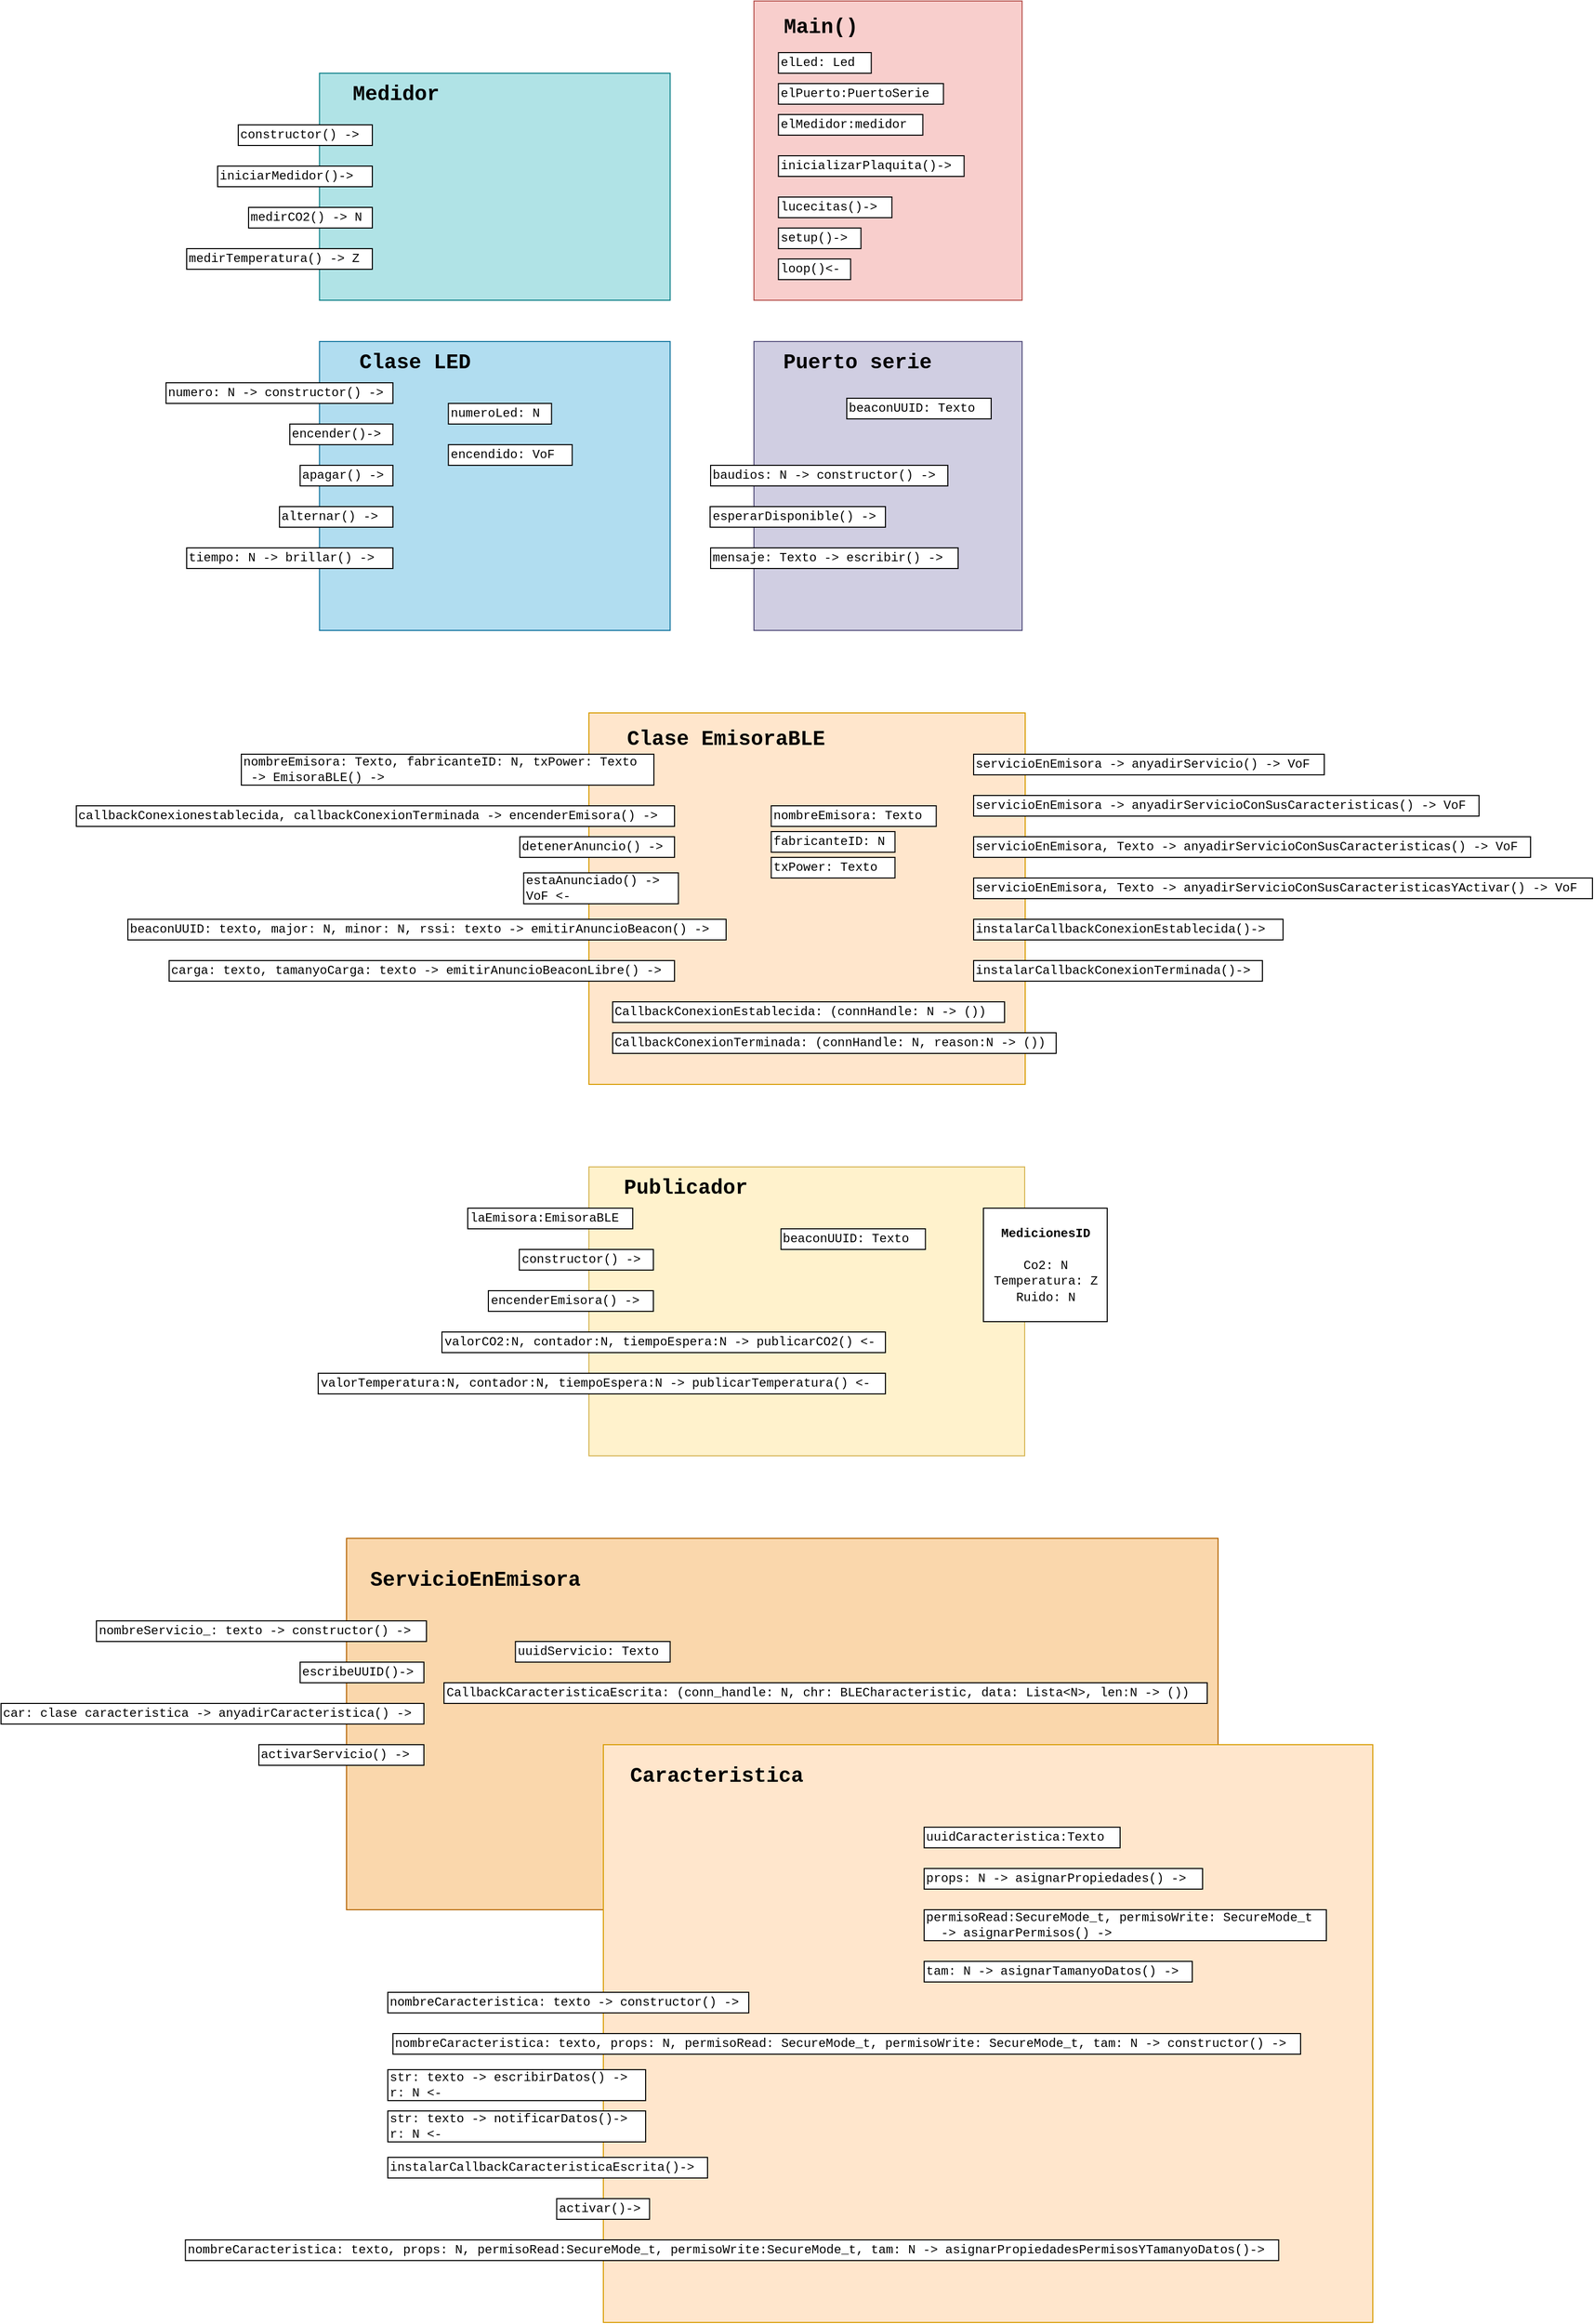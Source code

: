 <mxfile version="15.4.0" type="device"><diagram id="M2sVYF8NnD2imguRpU_u" name="Página-1"><mxGraphModel dx="3372" dy="1018" grid="1" gridSize="10" guides="1" tooltips="1" connect="1" arrows="1" fold="1" page="1" pageScale="1" pageWidth="827" pageHeight="1169" math="0" shadow="0"><root><mxCell id="0"/><mxCell id="1" parent="0"/><mxCell id="skuPp4ozUx7xPaN9Ld6q-2" value="" style="rounded=0;whiteSpace=wrap;html=1;fontFamily=Courier New;align=left;fillColor=#ffe6cc;strokeColor=#d79b00;" parent="1" vertex="1"><mxGeometry x="-1000" y="880" width="423" height="360" as="geometry"/></mxCell><mxCell id="skuPp4ozUx7xPaN9Ld6q-3" value="&lt;font style=&quot;font-size: 20px&quot;&gt;&lt;b&gt;Clase EmisoraBLE&lt;/b&gt;&lt;/font&gt;" style="text;html=1;strokeColor=none;fillColor=none;align=center;verticalAlign=middle;whiteSpace=wrap;rounded=0;fontFamily=Courier New;" parent="1" vertex="1"><mxGeometry x="-977" y="890" width="220" height="30" as="geometry"/></mxCell><mxCell id="skuPp4ozUx7xPaN9Ld6q-4" value="fabricanteID: N" style="rounded=0;whiteSpace=wrap;html=1;autosize=1;align=left;fontFamily=Courier New;" parent="1" vertex="1"><mxGeometry x="-823.25" y="995" width="120" height="20" as="geometry"/></mxCell><mxCell id="skuPp4ozUx7xPaN9Ld6q-5" value="txPower: Texto" style="rounded=0;whiteSpace=wrap;html=1;autosize=1;align=left;fontFamily=Courier New;" parent="1" vertex="1"><mxGeometry x="-823.25" y="1020" width="120" height="20" as="geometry"/></mxCell><mxCell id="skuPp4ozUx7xPaN9Ld6q-6" value="&lt;span&gt;nombreEmisora: Texto,&amp;nbsp;&lt;/span&gt;fabricanteID: N, txPower: Texto&lt;span&gt;&lt;br&gt;&amp;nbsp;-&amp;gt; EmisoraBLE()&amp;nbsp;&lt;/span&gt;-&amp;gt;" style="rounded=0;whiteSpace=wrap;html=1;autosize=1;align=left;fontFamily=Courier New;" parent="1" vertex="1"><mxGeometry x="-1337" y="920" width="400" height="30" as="geometry"/></mxCell><mxCell id="skuPp4ozUx7xPaN9Ld6q-7" value="callbackConexionestablecida, callbackConexionTerminada -&amp;gt; encenderEmisora() -&amp;gt;" style="rounded=0;whiteSpace=wrap;html=1;autosize=1;align=left;fontFamily=Courier New;" parent="1" vertex="1"><mxGeometry x="-1497" y="970" width="580" height="20" as="geometry"/></mxCell><mxCell id="skuPp4ozUx7xPaN9Ld6q-9" value="nombreEmisora: Texto" style="rounded=0;whiteSpace=wrap;html=1;autosize=1;align=left;fontFamily=Courier New;" parent="1" vertex="1"><mxGeometry x="-823.25" y="970" width="160" height="20" as="geometry"/></mxCell><mxCell id="skuPp4ozUx7xPaN9Ld6q-10" value="detenerAnuncio() -&amp;gt;" style="rounded=0;whiteSpace=wrap;html=1;autosize=1;align=left;fontFamily=Courier New;" parent="1" vertex="1"><mxGeometry x="-1067" y="1000" width="150" height="20" as="geometry"/></mxCell><mxCell id="skuPp4ozUx7xPaN9Ld6q-11" value="estaAnunciado() -&amp;gt;&lt;br&gt;VoF &amp;lt;-" style="rounded=0;whiteSpace=wrap;html=1;autosize=1;align=left;fontFamily=Courier New;" parent="1" vertex="1"><mxGeometry x="-1063.25" y="1035" width="150" height="30" as="geometry"/></mxCell><mxCell id="skuPp4ozUx7xPaN9Ld6q-12" value="beaconUUID: texto, major: N, minor: N, rssi: texto -&amp;gt; emitirAnuncioBeacon() -&amp;gt;" style="rounded=0;whiteSpace=wrap;html=1;autosize=1;align=left;fontFamily=Courier New;" parent="1" vertex="1"><mxGeometry x="-1447" y="1080" width="580" height="20" as="geometry"/></mxCell><mxCell id="skuPp4ozUx7xPaN9Ld6q-13" value="carga: texto, tamanyoCarga: texto -&amp;gt; emitirAnuncioBeaconLibre() -&amp;gt;" style="rounded=0;whiteSpace=wrap;html=1;autosize=1;align=left;fontFamily=Courier New;" parent="1" vertex="1"><mxGeometry x="-1407" y="1120" width="490" height="20" as="geometry"/></mxCell><mxCell id="skuPp4ozUx7xPaN9Ld6q-14" value="servicioEnEmisora -&amp;gt; anyadirServicio() -&amp;gt; VoF" style="rounded=0;whiteSpace=wrap;html=1;autosize=1;align=left;fontFamily=Courier New;" parent="1" vertex="1"><mxGeometry x="-627" y="920" width="340" height="20" as="geometry"/></mxCell><mxCell id="skuPp4ozUx7xPaN9Ld6q-15" value="servicioEnEmisora -&amp;gt; anyadirServicioConSusCaracteristicas() -&amp;gt; VoF" style="rounded=0;whiteSpace=wrap;html=1;autosize=1;align=left;fontFamily=Courier New;" parent="1" vertex="1"><mxGeometry x="-627" y="960" width="490" height="20" as="geometry"/></mxCell><mxCell id="skuPp4ozUx7xPaN9Ld6q-16" value="servicioEnEmisora, Texto -&amp;gt; anyadirServicioConSusCaracteristicas() -&amp;gt; VoF" style="rounded=0;whiteSpace=wrap;html=1;autosize=1;align=left;fontFamily=Courier New;" parent="1" vertex="1"><mxGeometry x="-627" y="1000" width="540" height="20" as="geometry"/></mxCell><mxCell id="skuPp4ozUx7xPaN9Ld6q-17" value="servicioEnEmisora, Texto -&amp;gt;&amp;nbsp;anyadirServicioConSusCaracteristicasYActivar() -&amp;gt; VoF" style="rounded=0;whiteSpace=wrap;html=1;autosize=1;align=left;fontFamily=Courier New;" parent="1" vertex="1"><mxGeometry x="-627" y="1040" width="600" height="20" as="geometry"/></mxCell><mxCell id="skuPp4ozUx7xPaN9Ld6q-18" value="instalarCallbackConexionEstablecida()-&amp;gt;" style="rounded=0;whiteSpace=wrap;html=1;autosize=1;align=left;fontFamily=Courier New;" parent="1" vertex="1"><mxGeometry x="-627" y="1080" width="300" height="20" as="geometry"/></mxCell><mxCell id="skuPp4ozUx7xPaN9Ld6q-19" value="instalarCallbackConexionTerminada()-&amp;gt;" style="rounded=0;whiteSpace=wrap;html=1;autosize=1;align=left;fontFamily=Courier New;" parent="1" vertex="1"><mxGeometry x="-627" y="1120" width="280" height="20" as="geometry"/></mxCell><mxCell id="_fWsSBGF4YuRufQUgbQ4-1" value="" style="rounded=0;whiteSpace=wrap;html=1;fillColor=#b1ddf0;strokeColor=#10739e;" parent="1" vertex="1"><mxGeometry x="-1261.25" y="520" width="340" height="280" as="geometry"/></mxCell><mxCell id="_fWsSBGF4YuRufQUgbQ4-2" value="&lt;font style=&quot;font-size: 20px&quot; face=&quot;Courier New&quot;&gt;&lt;b&gt;Clase LED&lt;/b&gt;&lt;/font&gt;" style="text;html=1;strokeColor=none;fillColor=none;align=center;verticalAlign=middle;whiteSpace=wrap;rounded=0;" parent="1" vertex="1"><mxGeometry x="-1230" y="530" width="123" height="20" as="geometry"/></mxCell><mxCell id="_fWsSBGF4YuRufQUgbQ4-3" value="numeroLed: N" style="rounded=0;whiteSpace=wrap;html=1;autosize=1;align=left;fontFamily=Courier New;" parent="1" vertex="1"><mxGeometry x="-1136.25" y="580" width="100" height="20" as="geometry"/></mxCell><mxCell id="_fWsSBGF4YuRufQUgbQ4-4" value="encendido: VoF" style="rounded=0;whiteSpace=wrap;html=1;autosize=1;align=left;fontFamily=Courier New;" parent="1" vertex="1"><mxGeometry x="-1136.25" y="620" width="120" height="20" as="geometry"/></mxCell><mxCell id="_fWsSBGF4YuRufQUgbQ4-5" value="numero: N -&amp;gt; constructor() -&amp;gt;" style="rounded=0;whiteSpace=wrap;html=1;autosize=1;align=left;fontFamily=Courier New;" parent="1" vertex="1"><mxGeometry x="-1410" y="560" width="220" height="20" as="geometry"/></mxCell><mxCell id="_fWsSBGF4YuRufQUgbQ4-6" value="encender()-&amp;gt;" style="rounded=0;whiteSpace=wrap;html=1;autosize=1;align=left;fontFamily=Courier New;" parent="1" vertex="1"><mxGeometry x="-1290" y="600" width="100" height="20" as="geometry"/></mxCell><mxCell id="_fWsSBGF4YuRufQUgbQ4-7" value="apagar() -&amp;gt;" style="rounded=0;whiteSpace=wrap;html=1;autosize=1;align=left;fontFamily=Courier New;" parent="1" vertex="1"><mxGeometry x="-1280" y="640" width="90" height="20" as="geometry"/></mxCell><mxCell id="_fWsSBGF4YuRufQUgbQ4-8" value="alternar() -&amp;gt;" style="rounded=0;whiteSpace=wrap;html=1;autosize=1;align=left;fontFamily=Courier New;" parent="1" vertex="1"><mxGeometry x="-1300" y="680" width="110" height="20" as="geometry"/></mxCell><mxCell id="_fWsSBGF4YuRufQUgbQ4-9" value="tiempo: N -&amp;gt; brillar() -&amp;gt;" style="rounded=0;whiteSpace=wrap;html=1;autosize=1;align=left;fontFamily=Courier New;" parent="1" vertex="1"><mxGeometry x="-1390" y="720" width="200" height="20" as="geometry"/></mxCell><mxCell id="_fWsSBGF4YuRufQUgbQ4-10" value="" style="rounded=0;whiteSpace=wrap;html=1;fillColor=#b0e3e6;strokeColor=#0e8088;" parent="1" vertex="1"><mxGeometry x="-1261.25" y="260" width="340" height="220" as="geometry"/></mxCell><mxCell id="_fWsSBGF4YuRufQUgbQ4-11" value="&lt;font style=&quot;font-size: 20px&quot; face=&quot;Courier New&quot;&gt;&lt;b&gt;Medidor&lt;/b&gt;&lt;/font&gt;" style="text;html=1;strokeColor=none;fillColor=none;align=center;verticalAlign=middle;whiteSpace=wrap;rounded=0;" parent="1" vertex="1"><mxGeometry x="-1220" y="270" width="66" height="20" as="geometry"/></mxCell><mxCell id="_fWsSBGF4YuRufQUgbQ4-12" value="constructor() -&amp;gt;" style="rounded=0;whiteSpace=wrap;html=1;autosize=1;align=left;fontFamily=Courier New;" parent="1" vertex="1"><mxGeometry x="-1340" y="310" width="130" height="20" as="geometry"/></mxCell><mxCell id="_fWsSBGF4YuRufQUgbQ4-15" value="iniciarMedidor()-&amp;gt;" style="rounded=0;whiteSpace=wrap;html=1;autosize=1;align=left;fontFamily=Courier New;" parent="1" vertex="1"><mxGeometry x="-1360" y="350" width="150" height="20" as="geometry"/></mxCell><mxCell id="_fWsSBGF4YuRufQUgbQ4-16" value="medirCO2() -&amp;gt; N" style="rounded=0;whiteSpace=wrap;html=1;autosize=1;align=left;fontFamily=Courier New;" parent="1" vertex="1"><mxGeometry x="-1330" y="390" width="120" height="20" as="geometry"/></mxCell><mxCell id="_fWsSBGF4YuRufQUgbQ4-17" value="medirTemperatura() -&amp;gt; Z" style="rounded=0;whiteSpace=wrap;html=1;autosize=1;align=left;fontFamily=Courier New;" parent="1" vertex="1"><mxGeometry x="-1390" y="430" width="180" height="20" as="geometry"/></mxCell><mxCell id="_fWsSBGF4YuRufQUgbQ4-18" value="" style="rounded=0;whiteSpace=wrap;html=1;fillColor=#fff2cc;strokeColor=#d6b656;" parent="1" vertex="1"><mxGeometry x="-1000" y="1320" width="422.5" height="280" as="geometry"/></mxCell><mxCell id="_fWsSBGF4YuRufQUgbQ4-19" value="&lt;font style=&quot;font-size: 20px&quot; face=&quot;Courier New&quot;&gt;&lt;b&gt;Publicador&lt;/b&gt;&lt;/font&gt;" style="text;html=1;strokeColor=none;fillColor=none;align=center;verticalAlign=middle;whiteSpace=wrap;rounded=0;" parent="1" vertex="1"><mxGeometry x="-939" y="1330" width="66" height="20" as="geometry"/></mxCell><mxCell id="aWFJ5nfd0hVSankRPf2X-1" value="beaconUUID: Texto" style="rounded=0;whiteSpace=wrap;html=1;autosize=1;align=left;fontFamily=Courier New;" parent="1" vertex="1"><mxGeometry x="-813.75" y="1380" width="140" height="20" as="geometry"/></mxCell><mxCell id="aWFJ5nfd0hVSankRPf2X-2" value="laEmisora:EmisoraBLE" style="rounded=0;whiteSpace=wrap;html=1;autosize=1;align=left;fontFamily=Courier New;" parent="1" vertex="1"><mxGeometry x="-1117.5" y="1360" width="160" height="20" as="geometry"/></mxCell><mxCell id="aWFJ5nfd0hVSankRPf2X-3" value="&lt;span&gt;&lt;font face=&quot;Courier New&quot;&gt;&lt;b&gt;MedicionesID&lt;br&gt;&lt;/b&gt;&lt;br&gt;Co2: N&lt;br&gt;Temperatura: Z&lt;br&gt;Ruido: N&lt;/font&gt;&lt;br&gt;&lt;/span&gt;" style="rounded=0;whiteSpace=wrap;html=1;" parent="1" vertex="1"><mxGeometry x="-617.5" y="1360" width="120" height="110" as="geometry"/></mxCell><mxCell id="aWFJ5nfd0hVSankRPf2X-5" value="constructor() -&amp;gt;" style="rounded=0;whiteSpace=wrap;html=1;autosize=1;align=left;fontFamily=Courier New;" parent="1" vertex="1"><mxGeometry x="-1067.5" y="1400" width="130" height="20" as="geometry"/></mxCell><mxCell id="aWFJ5nfd0hVSankRPf2X-6" value="encenderEmisora() -&amp;gt;" style="rounded=0;whiteSpace=wrap;html=1;autosize=1;align=left;fontFamily=Courier New;" parent="1" vertex="1"><mxGeometry x="-1097.5" y="1440" width="160" height="20" as="geometry"/></mxCell><mxCell id="aWFJ5nfd0hVSankRPf2X-7" value="valorCO2:N, contador:N, tiempoEspera:N -&amp;gt; publicarCO2() &amp;lt;-" style="rounded=0;whiteSpace=wrap;html=1;autosize=1;align=left;fontFamily=Courier New;" parent="1" vertex="1"><mxGeometry x="-1142.5" y="1480" width="430" height="20" as="geometry"/></mxCell><mxCell id="aWFJ5nfd0hVSankRPf2X-8" value="valorTemperatura:N, contador:N, tiempoEspera:N -&amp;gt; publicarTemperatura() &amp;lt;-" style="rounded=0;whiteSpace=wrap;html=1;autosize=1;align=left;fontFamily=Courier New;" parent="1" vertex="1"><mxGeometry x="-1262.5" y="1520" width="550" height="20" as="geometry"/></mxCell><mxCell id="aWFJ5nfd0hVSankRPf2X-9" value="" style="rounded=0;whiteSpace=wrap;html=1;fillColor=#d0cee2;strokeColor=#56517e;" parent="1" vertex="1"><mxGeometry x="-840" y="520" width="260" height="280" as="geometry"/></mxCell><mxCell id="aWFJ5nfd0hVSankRPf2X-10" value="&lt;font style=&quot;font-size: 20px&quot; face=&quot;Courier New&quot;&gt;&lt;b&gt;Puerto serie&lt;/b&gt;&lt;/font&gt;" style="text;html=1;strokeColor=none;fillColor=none;align=center;verticalAlign=middle;whiteSpace=wrap;rounded=0;" parent="1" vertex="1"><mxGeometry x="-816.25" y="530" width="153" height="20" as="geometry"/></mxCell><mxCell id="aWFJ5nfd0hVSankRPf2X-11" value="beaconUUID: Texto" style="rounded=0;whiteSpace=wrap;html=1;autosize=1;align=left;fontFamily=Courier New;" parent="1" vertex="1"><mxGeometry x="-750" y="575" width="140" height="20" as="geometry"/></mxCell><mxCell id="aWFJ5nfd0hVSankRPf2X-13" value="baudios: N -&amp;gt; constructor() -&amp;gt;" style="rounded=0;whiteSpace=wrap;html=1;autosize=1;align=left;fontFamily=Courier New;" parent="1" vertex="1"><mxGeometry x="-882" y="640" width="230" height="20" as="geometry"/></mxCell><mxCell id="aWFJ5nfd0hVSankRPf2X-14" value="esperarDisponible() -&amp;gt;" style="rounded=0;whiteSpace=wrap;html=1;autosize=1;align=left;fontFamily=Courier New;" parent="1" vertex="1"><mxGeometry x="-882.5" y="680" width="170" height="20" as="geometry"/></mxCell><mxCell id="aWFJ5nfd0hVSankRPf2X-15" value="mensaje: Texto -&amp;gt; escribir() -&amp;gt;" style="rounded=0;whiteSpace=wrap;html=1;autosize=1;align=left;fontFamily=Courier New;" parent="1" vertex="1"><mxGeometry x="-882" y="720" width="240" height="20" as="geometry"/></mxCell><mxCell id="PPlGf1Rj7ujkulU8q8bD-1" value="" style="rounded=0;whiteSpace=wrap;html=1;fillColor=#fad7ac;strokeColor=#b46504;" parent="1" vertex="1"><mxGeometry x="-1235" y="1680" width="845" height="360" as="geometry"/></mxCell><mxCell id="PPlGf1Rj7ujkulU8q8bD-2" value="&lt;font face=&quot;Courier New&quot;&gt;&lt;span style=&quot;font-size: 20px&quot;&gt;&lt;b&gt;ServicioEnEmisora&lt;/b&gt;&lt;/span&gt;&lt;/font&gt;" style="text;html=1;strokeColor=none;fillColor=none;align=center;verticalAlign=middle;whiteSpace=wrap;rounded=0;" parent="1" vertex="1"><mxGeometry x="-1220" y="1710" width="220" height="20" as="geometry"/></mxCell><mxCell id="PPlGf1Rj7ujkulU8q8bD-3" value="" style="rounded=0;whiteSpace=wrap;html=1;fillColor=#ffe6cc;strokeColor=#d79b00;" parent="1" vertex="1"><mxGeometry x="-986" y="1880" width="746" height="560" as="geometry"/></mxCell><mxCell id="PPlGf1Rj7ujkulU8q8bD-4" value="&lt;font face=&quot;Courier New&quot;&gt;&lt;span style=&quot;font-size: 20px&quot;&gt;&lt;b&gt;Caracteristica&lt;/b&gt;&lt;/span&gt;&lt;/font&gt;" style="text;html=1;strokeColor=none;fillColor=none;align=center;verticalAlign=middle;whiteSpace=wrap;rounded=0;" parent="1" vertex="1"><mxGeometry x="-971.25" y="1900" width="190" height="20" as="geometry"/></mxCell><mxCell id="PPlGf1Rj7ujkulU8q8bD-5" value="uuidCaracteristica:Texto" style="rounded=0;whiteSpace=wrap;html=1;autosize=1;align=left;fontFamily=Courier New;" parent="1" vertex="1"><mxGeometry x="-675" y="1960" width="190" height="20" as="geometry"/></mxCell><mxCell id="PPlGf1Rj7ujkulU8q8bD-6" value="nombreCaracteristica: texto -&amp;gt; constructor() -&amp;gt;" style="rounded=0;whiteSpace=wrap;html=1;autosize=1;align=left;fontFamily=Courier New;" parent="1" vertex="1"><mxGeometry x="-1195" y="2120" width="350" height="20" as="geometry"/></mxCell><mxCell id="PPlGf1Rj7ujkulU8q8bD-8" value="props: N -&amp;gt; asignarPropiedades() -&amp;gt;" style="rounded=0;whiteSpace=wrap;html=1;autosize=1;align=left;fontFamily=Courier New;" parent="1" vertex="1"><mxGeometry x="-675" y="2000" width="270" height="20" as="geometry"/></mxCell><mxCell id="PPlGf1Rj7ujkulU8q8bD-9" value="permisoRead:SecureMode_t, permisoWrite: SecureMode_t&lt;br&gt;&amp;nbsp; -&amp;gt; asignarPermisos() -&amp;gt;" style="rounded=0;whiteSpace=wrap;html=1;autosize=1;align=left;fontFamily=Courier New;" parent="1" vertex="1"><mxGeometry x="-675" y="2040" width="390" height="30" as="geometry"/></mxCell><mxCell id="PPlGf1Rj7ujkulU8q8bD-10" value="tam: N -&amp;gt; asignarTamanyoDatos() -&amp;gt;" style="rounded=0;whiteSpace=wrap;html=1;autosize=1;align=left;fontFamily=Courier New;" parent="1" vertex="1"><mxGeometry x="-675" y="2090" width="260" height="20" as="geometry"/></mxCell><mxCell id="PPlGf1Rj7ujkulU8q8bD-12" value="str: texto -&amp;gt; escribirDatos() -&amp;gt;&lt;br&gt;r: N &amp;lt;-&amp;nbsp;" style="rounded=0;whiteSpace=wrap;html=1;autosize=1;align=left;fontFamily=Courier New;" parent="1" vertex="1"><mxGeometry x="-1195" y="2195" width="250" height="30" as="geometry"/></mxCell><mxCell id="PPlGf1Rj7ujkulU8q8bD-13" value="str: texto -&amp;gt; notificarDatos()-&amp;gt;&lt;br&gt;r: N &amp;lt;-&amp;nbsp;" style="rounded=0;whiteSpace=wrap;html=1;autosize=1;align=left;fontFamily=Courier New;" parent="1" vertex="1"><mxGeometry x="-1195" y="2235" width="250" height="30" as="geometry"/></mxCell><mxCell id="PPlGf1Rj7ujkulU8q8bD-14" value="instalarCallbackCaracteristicaEscrita()-&amp;gt;" style="rounded=0;whiteSpace=wrap;html=1;autosize=1;align=left;fontFamily=Courier New;" parent="1" vertex="1"><mxGeometry x="-1195" y="2280" width="310" height="20" as="geometry"/></mxCell><mxCell id="PPlGf1Rj7ujkulU8q8bD-15" value="activar()-&amp;gt;" style="rounded=0;whiteSpace=wrap;html=1;autosize=1;align=left;fontFamily=Courier New;" parent="1" vertex="1"><mxGeometry x="-1031.25" y="2320" width="90" height="20" as="geometry"/></mxCell><mxCell id="PPlGf1Rj7ujkulU8q8bD-16" value="uuidServicio: Texto" style="rounded=0;whiteSpace=wrap;html=1;autosize=1;align=left;fontFamily=Courier New;" parent="1" vertex="1"><mxGeometry x="-1071.25" y="1780" width="150" height="20" as="geometry"/></mxCell><mxCell id="PPlGf1Rj7ujkulU8q8bD-17" value="nombreServicio_: texto -&amp;gt; constructor() -&amp;gt;" style="rounded=0;whiteSpace=wrap;html=1;autosize=1;align=left;fontFamily=Courier New;" parent="1" vertex="1"><mxGeometry x="-1477.5" y="1760" width="320" height="20" as="geometry"/></mxCell><mxCell id="PPlGf1Rj7ujkulU8q8bD-18" value="escribeUUID()-&amp;gt;" style="rounded=0;whiteSpace=wrap;html=1;autosize=1;align=left;fontFamily=Courier New;" parent="1" vertex="1"><mxGeometry x="-1280" y="1800" width="120" height="20" as="geometry"/></mxCell><mxCell id="PPlGf1Rj7ujkulU8q8bD-19" value="car: clase caracteristica -&amp;gt; anyadirCaracteristica() -&amp;gt;" style="rounded=0;whiteSpace=wrap;html=1;autosize=1;align=left;fontFamily=Courier New;" parent="1" vertex="1"><mxGeometry x="-1570" y="1840" width="410" height="20" as="geometry"/></mxCell><mxCell id="PPlGf1Rj7ujkulU8q8bD-20" value="activarServicio() -&amp;gt;" style="rounded=0;whiteSpace=wrap;html=1;autosize=1;align=left;fontFamily=Courier New;" parent="1" vertex="1"><mxGeometry x="-1320" y="1880" width="160" height="20" as="geometry"/></mxCell><mxCell id="ioSrEZC6SzrcDsQMUoZg-2" value="CallbackCaracteristicaEscrita: (conn_handle: N, chr: BLECharacteristic, data: Lista&amp;lt;N&amp;gt;, len:N -&amp;gt; ())" style="rounded=0;whiteSpace=wrap;html=1;autosize=1;align=left;fontFamily=Courier New;" parent="1" vertex="1"><mxGeometry x="-1140.5" y="1820" width="740" height="20" as="geometry"/></mxCell><mxCell id="ioSrEZC6SzrcDsQMUoZg-3" value="CallbackConexionEstablecida: (connHandle: N -&amp;gt; ())" style="rounded=0;whiteSpace=wrap;html=1;autosize=1;align=left;fontFamily=Courier New;" parent="1" vertex="1"><mxGeometry x="-977" y="1160" width="380" height="20" as="geometry"/></mxCell><mxCell id="ioSrEZC6SzrcDsQMUoZg-4" value="CallbackConexionTerminada: (connHandle: N, reason:N -&amp;gt; ())" style="rounded=0;whiteSpace=wrap;html=1;autosize=1;align=left;fontFamily=Courier New;" parent="1" vertex="1"><mxGeometry x="-977" y="1190" width="430" height="20" as="geometry"/></mxCell><mxCell id="ioSrEZC6SzrcDsQMUoZg-5" value="" style="rounded=0;whiteSpace=wrap;html=1;fontFamily=Courier New;align=left;fillColor=#f8cecc;strokeColor=#b85450;" parent="1" vertex="1"><mxGeometry x="-840" y="190" width="260" height="290" as="geometry"/></mxCell><mxCell id="ioSrEZC6SzrcDsQMUoZg-6" value="&lt;span style=&quot;font-size: 20px&quot;&gt;&lt;b&gt;Main()&lt;/b&gt;&lt;/span&gt;" style="text;html=1;strokeColor=none;fillColor=none;align=center;verticalAlign=middle;whiteSpace=wrap;rounded=0;fontFamily=Courier New;" parent="1" vertex="1"><mxGeometry x="-840" y="200" width="130" height="30" as="geometry"/></mxCell><mxCell id="ioSrEZC6SzrcDsQMUoZg-7" value="elLed: Led" style="rounded=0;whiteSpace=wrap;html=1;autosize=1;align=left;fontFamily=Courier New;" parent="1" vertex="1"><mxGeometry x="-816.25" y="240" width="90" height="20" as="geometry"/></mxCell><mxCell id="ioSrEZC6SzrcDsQMUoZg-8" value="elPuerto:PuertoSerie" style="rounded=0;whiteSpace=wrap;html=1;autosize=1;align=left;fontFamily=Courier New;" parent="1" vertex="1"><mxGeometry x="-816.25" y="270" width="160" height="20" as="geometry"/></mxCell><mxCell id="ioSrEZC6SzrcDsQMUoZg-9" value="elMedidor:medidor" style="rounded=0;whiteSpace=wrap;html=1;autosize=1;align=left;fontFamily=Courier New;" parent="1" vertex="1"><mxGeometry x="-816.25" y="300" width="140" height="20" as="geometry"/></mxCell><mxCell id="ioSrEZC6SzrcDsQMUoZg-10" value="inicializarPlaquita()-&amp;gt;" style="rounded=0;whiteSpace=wrap;html=1;autosize=1;align=left;fontFamily=Courier New;" parent="1" vertex="1"><mxGeometry x="-816.25" y="340" width="180" height="20" as="geometry"/></mxCell><mxCell id="ioSrEZC6SzrcDsQMUoZg-11" value="lucecitas()-&amp;gt;" style="rounded=0;whiteSpace=wrap;html=1;autosize=1;align=left;fontFamily=Courier New;" parent="1" vertex="1"><mxGeometry x="-816.25" y="380" width="110" height="20" as="geometry"/></mxCell><mxCell id="ioSrEZC6SzrcDsQMUoZg-12" value="setup()-&amp;gt;&lt;span style=&quot;color: rgba(0 , 0 , 0 , 0) ; font-family: monospace ; font-size: 0px&quot;&gt;%3CmxGraphModel%3E%3Croot%3E%3CmxCell%20id%3D%220%22%2F%3E%3CmxCell%20id%3D%221%22%20parent%3D%220%22%2F%3E%3CmxCell%20id%3D%222%22%20value%3D%22lucecitas()%22%20style%3D%22rounded%3D0%3BwhiteSpace%3Dwrap%3Bhtml%3D1%3Bautosize%3D1%3Balign%3Dleft%3BfontFamily%3DCourier%20New%3B%22%20vertex%3D%221%22%20parent%3D%221%22%3E%3CmxGeometry%20x%3D%22-880%22%20y%3D%22320%22%20width%3D%2290%22%20height%3D%2220%22%20as%3D%22geometry%22%2F%3E%3C%2FmxCell%3E%3C%2Froot%3E%3C%2FmxGraphModel%3E.&lt;/span&gt;" style="rounded=0;whiteSpace=wrap;html=1;autosize=1;align=left;fontFamily=Courier New;" parent="1" vertex="1"><mxGeometry x="-816.25" y="410" width="80" height="20" as="geometry"/></mxCell><mxCell id="ioSrEZC6SzrcDsQMUoZg-13" value="loop()&amp;lt;-" style="rounded=0;whiteSpace=wrap;html=1;autosize=1;align=left;fontFamily=Courier New;" parent="1" vertex="1"><mxGeometry x="-816.25" y="440" width="70" height="20" as="geometry"/></mxCell><mxCell id="dLyHWm367bcifNW-zal_-1" value="nombreCaracteristica: texto, props: N, permisoRead: SecureMode_t, permisoWrite: SecureMode_t, tam: N -&amp;gt; constructor() -&amp;gt;" style="rounded=0;whiteSpace=wrap;html=1;autosize=1;align=left;fontFamily=Courier New;" parent="1" vertex="1"><mxGeometry x="-1190" y="2160" width="880" height="20" as="geometry"/></mxCell><mxCell id="dLyHWm367bcifNW-zal_-2" value="nombreCaracteristica: texto, props: N, permisoRead:SecureMode_t, permisoWrite:SecureMode_t, tam: N -&amp;gt; asignarPropiedadesPermisosYTamanyoDatos()-&amp;gt;" style="rounded=0;whiteSpace=wrap;html=1;autosize=1;align=left;fontFamily=Courier New;" parent="1" vertex="1"><mxGeometry x="-1391.25" y="2360" width="1060" height="20" as="geometry"/></mxCell></root></mxGraphModel></diagram></mxfile>